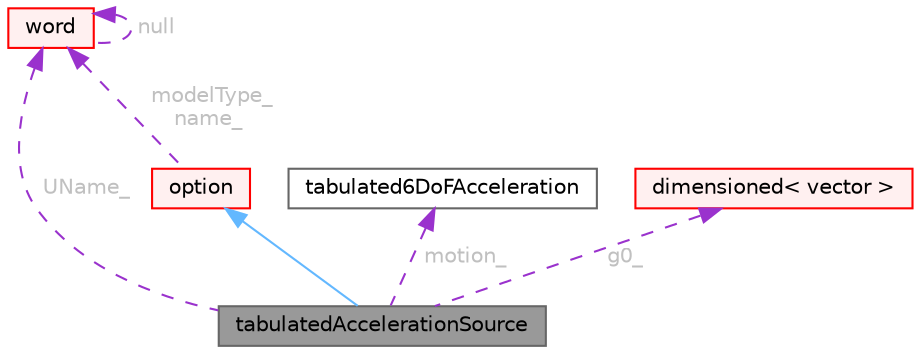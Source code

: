 digraph "tabulatedAccelerationSource"
{
 // LATEX_PDF_SIZE
  bgcolor="transparent";
  edge [fontname=Helvetica,fontsize=10,labelfontname=Helvetica,labelfontsize=10];
  node [fontname=Helvetica,fontsize=10,shape=box,height=0.2,width=0.4];
  Node1 [id="Node000001",label="tabulatedAccelerationSource",height=0.2,width=0.4,color="gray40", fillcolor="grey60", style="filled", fontcolor="black",tooltip="Solid-body 6-DoF acceleration source."];
  Node2 -> Node1 [id="edge1_Node000001_Node000002",dir="back",color="steelblue1",style="solid",tooltip=" "];
  Node2 [id="Node000002",label="option",height=0.2,width=0.4,color="red", fillcolor="#FFF0F0", style="filled",URL="$classFoam_1_1fv_1_1option.html",tooltip="Base abstract class for handling finite volume options (i.e. fvOption)."];
  Node3 -> Node2 [id="edge2_Node000002_Node000003",dir="back",color="darkorchid3",style="dashed",tooltip=" ",label=" modelType_\nname_",fontcolor="grey" ];
  Node3 [id="Node000003",label="word",height=0.2,width=0.4,color="red", fillcolor="#FFF0F0", style="filled",URL="$classFoam_1_1word.html",tooltip="A class for handling words, derived from Foam::string."];
  Node3 -> Node3 [id="edge3_Node000003_Node000003",dir="back",color="darkorchid3",style="dashed",tooltip=" ",label=" null",fontcolor="grey" ];
  Node59 -> Node1 [id="edge4_Node000001_Node000059",dir="back",color="darkorchid3",style="dashed",tooltip=" ",label=" motion_",fontcolor="grey" ];
  Node59 [id="Node000059",label="tabulated6DoFAcceleration",height=0.2,width=0.4,color="gray40", fillcolor="white", style="filled",URL="$classFoam_1_1tabulated6DoFAcceleration.html",tooltip="Tabulated 6DoF acceleration."];
  Node3 -> Node1 [id="edge5_Node000001_Node000003",dir="back",color="darkorchid3",style="dashed",tooltip=" ",label=" UName_",fontcolor="grey" ];
  Node60 -> Node1 [id="edge6_Node000001_Node000060",dir="back",color="darkorchid3",style="dashed",tooltip=" ",label=" g0_",fontcolor="grey" ];
  Node60 [id="Node000060",label="dimensioned\< vector \>",height=0.2,width=0.4,color="red", fillcolor="#FFF0F0", style="filled",URL="$classFoam_1_1dimensioned.html",tooltip=" "];
}
